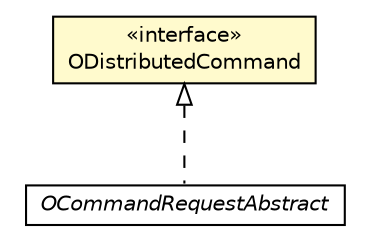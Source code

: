 #!/usr/local/bin/dot
#
# Class diagram 
# Generated by UMLGraph version R5_6-24-gf6e263 (http://www.umlgraph.org/)
#

digraph G {
	edge [fontname="Helvetica",fontsize=10,labelfontname="Helvetica",labelfontsize=10];
	node [fontname="Helvetica",fontsize=10,shape=plaintext];
	nodesep=0.25;
	ranksep=0.5;
	// com.orientechnologies.orient.core.command.OCommandRequestAbstract
	c1492095 [label=<<table title="com.orientechnologies.orient.core.command.OCommandRequestAbstract" border="0" cellborder="1" cellspacing="0" cellpadding="2" port="p" href="./OCommandRequestAbstract.html">
		<tr><td><table border="0" cellspacing="0" cellpadding="1">
<tr><td align="center" balign="center"><font face="Helvetica-Oblique"> OCommandRequestAbstract </font></td></tr>
		</table></td></tr>
		</table>>, URL="./OCommandRequestAbstract.html", fontname="Helvetica", fontcolor="black", fontsize=10.0];
	// com.orientechnologies.orient.core.command.ODistributedCommand
	c1492105 [label=<<table title="com.orientechnologies.orient.core.command.ODistributedCommand" border="0" cellborder="1" cellspacing="0" cellpadding="2" port="p" bgcolor="lemonChiffon" href="./ODistributedCommand.html">
		<tr><td><table border="0" cellspacing="0" cellpadding="1">
<tr><td align="center" balign="center"> &#171;interface&#187; </td></tr>
<tr><td align="center" balign="center"> ODistributedCommand </td></tr>
		</table></td></tr>
		</table>>, URL="./ODistributedCommand.html", fontname="Helvetica", fontcolor="black", fontsize=10.0];
	//com.orientechnologies.orient.core.command.OCommandRequestAbstract implements com.orientechnologies.orient.core.command.ODistributedCommand
	c1492105:p -> c1492095:p [dir=back,arrowtail=empty,style=dashed];
}

